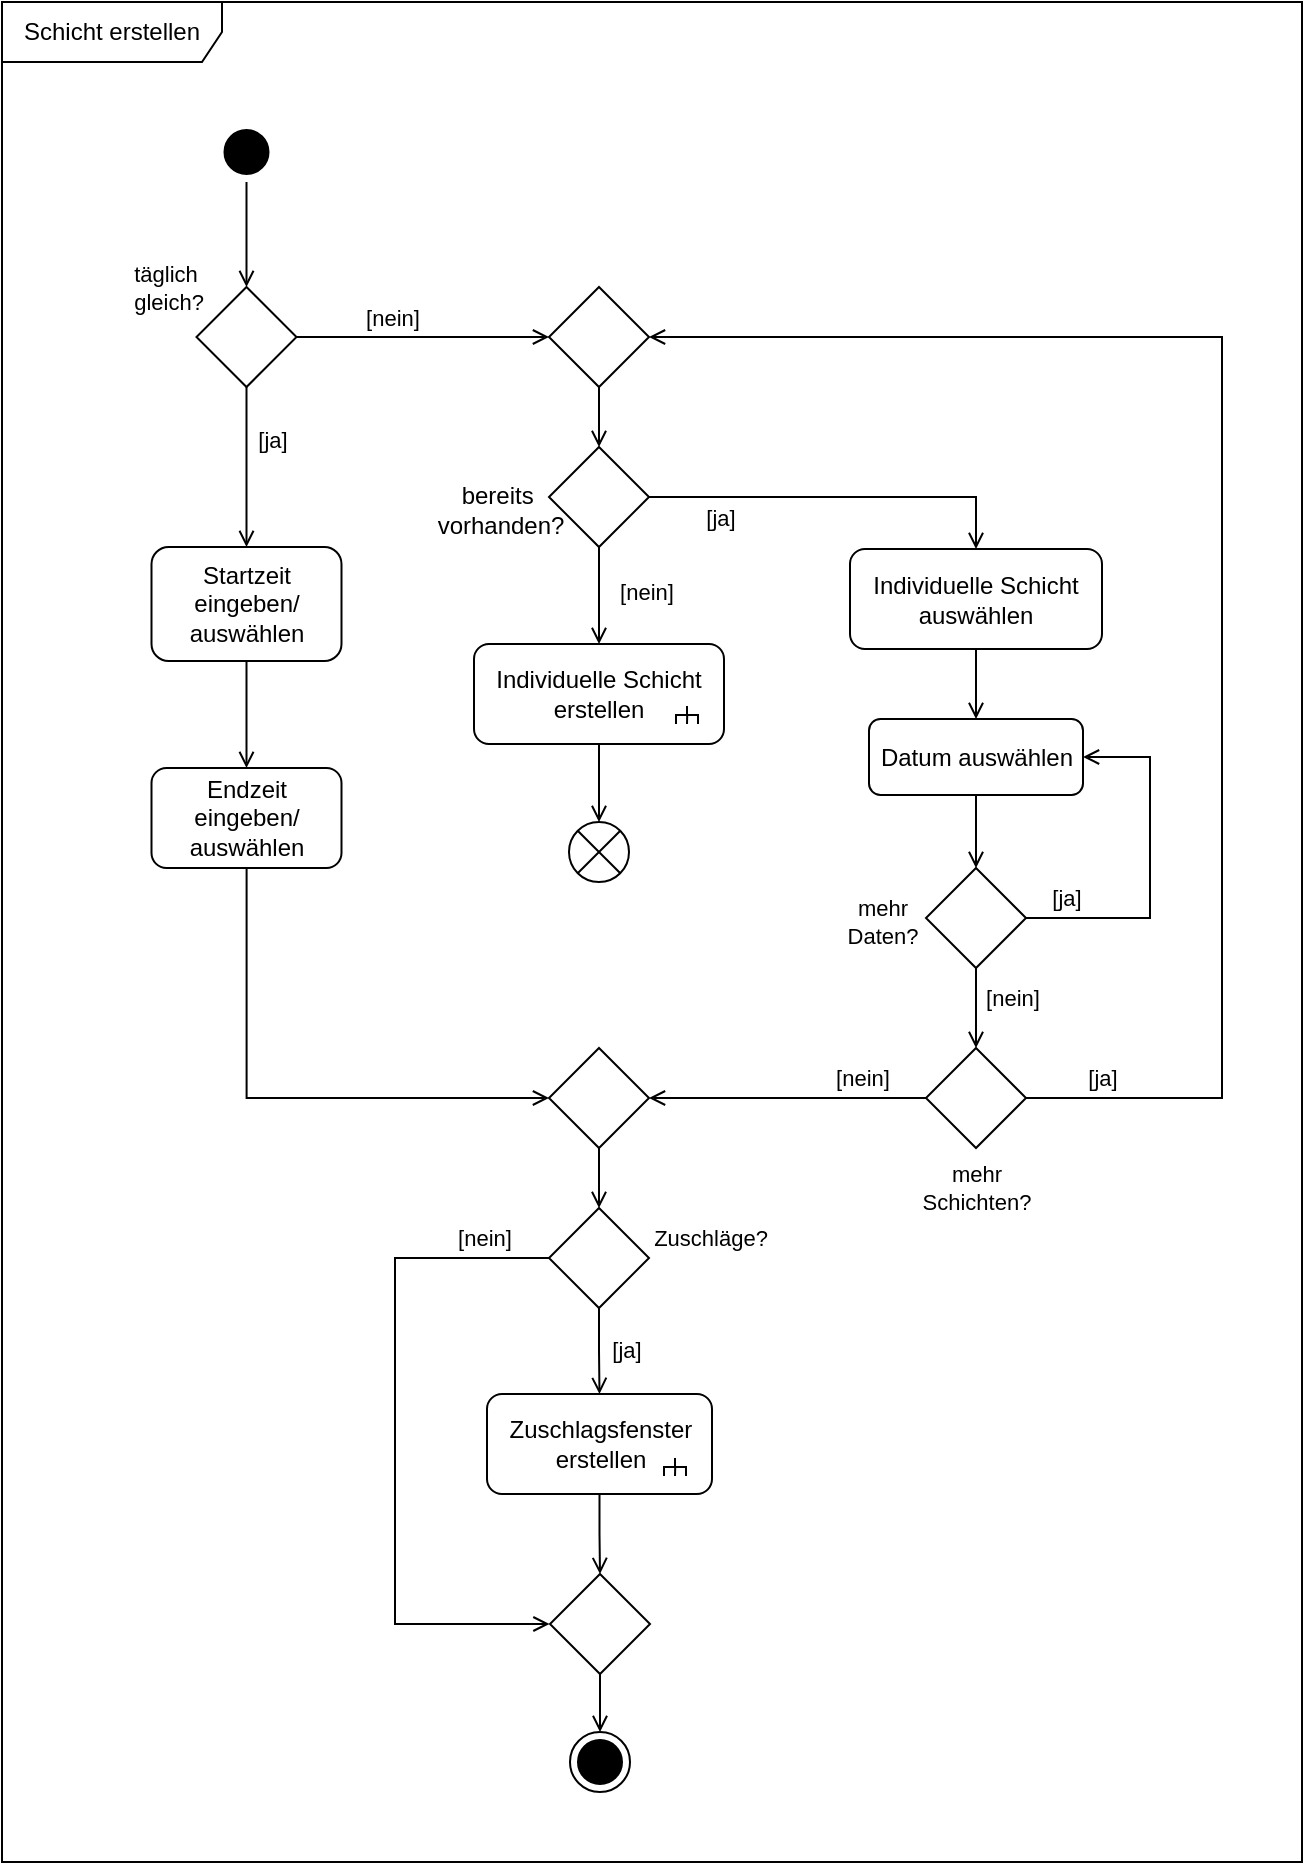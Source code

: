 <mxfile version="24.4.4" type="github">
  <diagram name="Seite-1" id="4aI5iQrW-32EisGDl4U3">
    <mxGraphModel dx="1221" dy="618" grid="1" gridSize="10" guides="1" tooltips="1" connect="1" arrows="1" fold="1" page="1" pageScale="1" pageWidth="1169" pageHeight="1654" math="0" shadow="0">
      <root>
        <mxCell id="0" />
        <mxCell id="1" parent="0" />
        <mxCell id="MSXfOfwsJ8HtmmGnG7qN-71" value="mehr&lt;div&gt;Schichten?&lt;/div&gt;" style="text;html=1;align=center;verticalAlign=middle;resizable=0;points=[];autosize=1;strokeColor=none;fillColor=none;fontFamily=Helvetica;fontSize=11;fontColor=default;labelBackgroundColor=default;" vertex="1" parent="1">
          <mxGeometry x="627" y="583" width="80" height="40" as="geometry" />
        </mxCell>
        <mxCell id="MSXfOfwsJ8HtmmGnG7qN-2" value="Schicht erstellen" style="shape=umlFrame;whiteSpace=wrap;html=1;pointerEvents=0;width=110;height=30;" vertex="1" parent="1">
          <mxGeometry x="180" y="10" width="650" height="930" as="geometry" />
        </mxCell>
        <mxCell id="MSXfOfwsJ8HtmmGnG7qN-3" style="edgeStyle=orthogonalEdgeStyle;rounded=0;orthogonalLoop=1;jettySize=auto;html=1;endArrow=open;endFill=0;" edge="1" parent="1" source="MSXfOfwsJ8HtmmGnG7qN-4" target="MSXfOfwsJ8HtmmGnG7qN-9">
          <mxGeometry relative="1" as="geometry" />
        </mxCell>
        <mxCell id="MSXfOfwsJ8HtmmGnG7qN-4" value="" style="ellipse;html=1;shape=startState;fillColor=#000000;strokeColor=#000000;" vertex="1" parent="1">
          <mxGeometry x="287.25" y="70" width="30" height="30" as="geometry" />
        </mxCell>
        <mxCell id="MSXfOfwsJ8HtmmGnG7qN-5" style="edgeStyle=orthogonalEdgeStyle;rounded=0;orthogonalLoop=1;jettySize=auto;html=1;entryX=0.5;entryY=0;entryDx=0;entryDy=0;endArrow=open;endFill=0;" edge="1" parent="1" source="MSXfOfwsJ8HtmmGnG7qN-6" target="MSXfOfwsJ8HtmmGnG7qN-12">
          <mxGeometry relative="1" as="geometry" />
        </mxCell>
        <mxCell id="MSXfOfwsJ8HtmmGnG7qN-6" value="Startzeit eingeben/ auswählen" style="rounded=1;whiteSpace=wrap;html=1;" vertex="1" parent="1">
          <mxGeometry x="254.75" y="282.5" width="95" height="57" as="geometry" />
        </mxCell>
        <mxCell id="MSXfOfwsJ8HtmmGnG7qN-7" style="edgeStyle=orthogonalEdgeStyle;rounded=0;orthogonalLoop=1;jettySize=auto;html=1;entryX=0.5;entryY=0;entryDx=0;entryDy=0;endArrow=open;endFill=0;" edge="1" parent="1" source="MSXfOfwsJ8HtmmGnG7qN-9" target="MSXfOfwsJ8HtmmGnG7qN-6">
          <mxGeometry relative="1" as="geometry" />
        </mxCell>
        <mxCell id="MSXfOfwsJ8HtmmGnG7qN-8" style="edgeStyle=orthogonalEdgeStyle;rounded=0;orthogonalLoop=1;jettySize=auto;html=1;entryX=0;entryY=0.5;entryDx=0;entryDy=0;endArrow=open;endFill=0;" edge="1" parent="1" source="MSXfOfwsJ8HtmmGnG7qN-9" target="MSXfOfwsJ8HtmmGnG7qN-43">
          <mxGeometry relative="1" as="geometry">
            <mxPoint x="584.643" y="240.67" as="targetPoint" />
          </mxGeometry>
        </mxCell>
        <mxCell id="MSXfOfwsJ8HtmmGnG7qN-9" value="" style="rhombus;whiteSpace=wrap;html=1;" vertex="1" parent="1">
          <mxGeometry x="277.25" y="152.5" width="50" height="50" as="geometry" />
        </mxCell>
        <mxCell id="MSXfOfwsJ8HtmmGnG7qN-10" value="täglich&amp;nbsp;&lt;div style=&quot;font-size: 11px;&quot;&gt;gleich?&lt;/div&gt;" style="text;html=1;align=center;verticalAlign=middle;resizable=0;points=[];autosize=1;strokeColor=none;fillColor=none;fontSize=11;" vertex="1" parent="1">
          <mxGeometry x="233" y="132.5" width="60" height="40" as="geometry" />
        </mxCell>
        <mxCell id="MSXfOfwsJ8HtmmGnG7qN-68" style="edgeStyle=orthogonalEdgeStyle;rounded=0;orthogonalLoop=1;jettySize=auto;html=1;strokeColor=default;align=center;verticalAlign=middle;fontFamily=Helvetica;fontSize=11;fontColor=default;labelBackgroundColor=default;endArrow=open;endFill=0;entryX=0.5;entryY=0;entryDx=0;entryDy=0;" edge="1" parent="1" source="MSXfOfwsJ8HtmmGnG7qN-77" target="MSXfOfwsJ8HtmmGnG7qN-17">
          <mxGeometry relative="1" as="geometry">
            <mxPoint x="302" y="457" as="targetPoint" />
          </mxGeometry>
        </mxCell>
        <mxCell id="MSXfOfwsJ8HtmmGnG7qN-12" value="Endzeit eingeben/ auswählen" style="rounded=1;whiteSpace=wrap;html=1;" vertex="1" parent="1">
          <mxGeometry x="254.75" y="393" width="95" height="50" as="geometry" />
        </mxCell>
        <mxCell id="MSXfOfwsJ8HtmmGnG7qN-79" style="edgeStyle=orthogonalEdgeStyle;rounded=0;orthogonalLoop=1;jettySize=auto;html=1;entryX=0.5;entryY=0;entryDx=0;entryDy=0;strokeColor=default;align=center;verticalAlign=middle;fontFamily=Helvetica;fontSize=11;fontColor=default;labelBackgroundColor=default;endArrow=open;endFill=0;" edge="1" parent="1" source="MSXfOfwsJ8HtmmGnG7qN-14" target="MSXfOfwsJ8HtmmGnG7qN-70">
          <mxGeometry relative="1" as="geometry" />
        </mxCell>
        <mxCell id="MSXfOfwsJ8HtmmGnG7qN-14" value="Zuschlagsf&lt;span style=&quot;background-color: initial;&quot;&gt;enster erstellen&lt;/span&gt;" style="rounded=1;whiteSpace=wrap;html=1;" vertex="1" parent="1">
          <mxGeometry x="422.5" y="706" width="112.5" height="50" as="geometry" />
        </mxCell>
        <mxCell id="MSXfOfwsJ8HtmmGnG7qN-15" style="edgeStyle=orthogonalEdgeStyle;rounded=0;orthogonalLoop=1;jettySize=auto;html=1;entryX=0.5;entryY=0;entryDx=0;entryDy=0;endArrow=open;endFill=0;exitX=0.5;exitY=1;exitDx=0;exitDy=0;" edge="1" parent="1" source="MSXfOfwsJ8HtmmGnG7qN-17" target="MSXfOfwsJ8HtmmGnG7qN-14">
          <mxGeometry relative="1" as="geometry" />
        </mxCell>
        <mxCell id="MSXfOfwsJ8HtmmGnG7qN-16" style="edgeStyle=orthogonalEdgeStyle;rounded=0;orthogonalLoop=1;jettySize=auto;html=1;entryX=0;entryY=0.5;entryDx=0;entryDy=0;endArrow=open;endFill=0;" edge="1" parent="1" source="MSXfOfwsJ8HtmmGnG7qN-17">
          <mxGeometry relative="1" as="geometry">
            <Array as="points">
              <mxPoint x="376.5" y="638" />
              <mxPoint x="376.5" y="821" />
            </Array>
            <mxPoint x="453.75" y="821" as="targetPoint" />
          </mxGeometry>
        </mxCell>
        <mxCell id="MSXfOfwsJ8HtmmGnG7qN-17" value="" style="rhombus;whiteSpace=wrap;html=1;" vertex="1" parent="1">
          <mxGeometry x="453.5" y="613" width="50" height="50" as="geometry" />
        </mxCell>
        <mxCell id="MSXfOfwsJ8HtmmGnG7qN-18" style="edgeStyle=orthogonalEdgeStyle;rounded=0;orthogonalLoop=1;jettySize=auto;html=1;exitX=0.5;exitY=1;exitDx=0;exitDy=0;entryX=0.5;entryY=0;entryDx=0;entryDy=0;strokeColor=default;align=center;verticalAlign=middle;fontFamily=Helvetica;fontSize=11;fontColor=default;labelBackgroundColor=default;endArrow=open;endFill=0;" edge="1" parent="1" source="MSXfOfwsJ8HtmmGnG7qN-19" target="MSXfOfwsJ8HtmmGnG7qN-35">
          <mxGeometry relative="1" as="geometry" />
        </mxCell>
        <mxCell id="MSXfOfwsJ8HtmmGnG7qN-19" value="Individuelle Schicht erstellen" style="rounded=1;whiteSpace=wrap;html=1;" vertex="1" parent="1">
          <mxGeometry x="416" y="331" width="125" height="50" as="geometry" />
        </mxCell>
        <mxCell id="MSXfOfwsJ8HtmmGnG7qN-20" value="Zu&lt;span style=&quot;background-color: initial;&quot;&gt;schläge?&lt;/span&gt;" style="text;html=1;align=center;verticalAlign=middle;resizable=0;points=[];autosize=1;strokeColor=none;fillColor=none;fontSize=11;" vertex="1" parent="1">
          <mxGeometry x="493.5" y="613" width="80" height="30" as="geometry" />
        </mxCell>
        <mxCell id="MSXfOfwsJ8HtmmGnG7qN-21" value="[nein]" style="text;html=1;align=center;verticalAlign=middle;resizable=0;points=[];autosize=1;strokeColor=none;fillColor=none;fontSize=11;" vertex="1" parent="1">
          <mxGeometry x="349.5" y="152.5" width="50" height="30" as="geometry" />
        </mxCell>
        <mxCell id="MSXfOfwsJ8HtmmGnG7qN-22" value="[ja]" style="text;html=1;align=center;verticalAlign=middle;resizable=0;points=[];autosize=1;strokeColor=none;fillColor=none;fontSize=11;" vertex="1" parent="1">
          <mxGeometry x="295" y="213.5" width="40" height="30" as="geometry" />
        </mxCell>
        <mxCell id="MSXfOfwsJ8HtmmGnG7qN-23" value="" style="ellipse;html=1;shape=endState;fillColor=strokeColor;" vertex="1" parent="1">
          <mxGeometry x="464" y="875" width="30" height="30" as="geometry" />
        </mxCell>
        <mxCell id="MSXfOfwsJ8HtmmGnG7qN-24" value="[ja]" style="text;html=1;align=center;verticalAlign=middle;resizable=0;points=[];autosize=1;strokeColor=none;fillColor=none;fontSize=11;" vertex="1" parent="1">
          <mxGeometry x="471.5" y="669" width="40" height="30" as="geometry" />
        </mxCell>
        <mxCell id="MSXfOfwsJ8HtmmGnG7qN-25" value="[nein]" style="text;html=1;align=center;verticalAlign=middle;resizable=0;points=[];autosize=1;strokeColor=none;fillColor=none;fontSize=11;" vertex="1" parent="1">
          <mxGeometry x="395.5" y="613" width="50" height="30" as="geometry" />
        </mxCell>
        <mxCell id="MSXfOfwsJ8HtmmGnG7qN-26" style="edgeStyle=orthogonalEdgeStyle;rounded=0;orthogonalLoop=1;jettySize=auto;html=1;entryX=0.5;entryY=0;entryDx=0;entryDy=0;endArrow=open;endFill=0;exitX=0.5;exitY=1;exitDx=0;exitDy=0;" edge="1" parent="1" source="MSXfOfwsJ8HtmmGnG7qN-27" target="MSXfOfwsJ8HtmmGnG7qN-28">
          <mxGeometry relative="1" as="geometry">
            <mxPoint x="586.48" y="554" as="sourcePoint" />
          </mxGeometry>
        </mxCell>
        <mxCell id="MSXfOfwsJ8HtmmGnG7qN-27" value="Individuelle Schicht auswählen" style="rounded=1;whiteSpace=wrap;html=1;" vertex="1" parent="1">
          <mxGeometry x="604" y="283.5" width="126" height="50" as="geometry" />
        </mxCell>
        <mxCell id="MSXfOfwsJ8HtmmGnG7qN-50" style="edgeStyle=orthogonalEdgeStyle;rounded=0;orthogonalLoop=1;jettySize=auto;html=1;entryX=0.5;entryY=0;entryDx=0;entryDy=0;strokeColor=default;align=center;verticalAlign=middle;fontFamily=Helvetica;fontSize=11;fontColor=default;labelBackgroundColor=default;endArrow=open;endFill=0;" edge="1" parent="1" source="MSXfOfwsJ8HtmmGnG7qN-28" target="MSXfOfwsJ8HtmmGnG7qN-44">
          <mxGeometry relative="1" as="geometry" />
        </mxCell>
        <mxCell id="MSXfOfwsJ8HtmmGnG7qN-28" value="Datum auswählen" style="rounded=1;whiteSpace=wrap;html=1;" vertex="1" parent="1">
          <mxGeometry x="613.5" y="368.5" width="107" height="38" as="geometry" />
        </mxCell>
        <mxCell id="MSXfOfwsJ8HtmmGnG7qN-30" value="" style="strokeWidth=1;html=1;shape=mxgraph.flowchart.annotation_2;align=left;labelPosition=right;pointerEvents=1;rotation=90;" vertex="1" parent="1">
          <mxGeometry x="518" y="361" width="9" height="11" as="geometry" />
        </mxCell>
        <mxCell id="MSXfOfwsJ8HtmmGnG7qN-31" value="" style="endArrow=none;html=1;rounded=0;entryX=0.519;entryY=0.49;entryDx=0;entryDy=0;entryPerimeter=0;exitX=1;exitY=0.5;exitDx=0;exitDy=0;exitPerimeter=0;strokeWidth=1;" edge="1" parent="1" source="MSXfOfwsJ8HtmmGnG7qN-30" target="MSXfOfwsJ8HtmmGnG7qN-30">
          <mxGeometry width="50" height="50" relative="1" as="geometry">
            <mxPoint x="102.5" y="544" as="sourcePoint" />
            <mxPoint x="165.5" y="574" as="targetPoint" />
          </mxGeometry>
        </mxCell>
        <mxCell id="MSXfOfwsJ8HtmmGnG7qN-35" value="" style="shape=sumEllipse;perimeter=ellipsePerimeter;html=1;backgroundOutline=1;fontFamily=Helvetica;fontSize=11;fontColor=default;labelBackgroundColor=default;" vertex="1" parent="1">
          <mxGeometry x="463.5" y="420" width="30" height="30" as="geometry" />
        </mxCell>
        <mxCell id="MSXfOfwsJ8HtmmGnG7qN-41" style="edgeStyle=orthogonalEdgeStyle;rounded=0;orthogonalLoop=1;jettySize=auto;html=1;entryX=0.5;entryY=0;entryDx=0;entryDy=0;endArrow=open;endFill=0;exitX=1;exitY=0.5;exitDx=0;exitDy=0;" edge="1" parent="1" source="MSXfOfwsJ8HtmmGnG7qN-39" target="MSXfOfwsJ8HtmmGnG7qN-27">
          <mxGeometry relative="1" as="geometry">
            <mxPoint x="503.5" y="263.5" as="sourcePoint" />
          </mxGeometry>
        </mxCell>
        <mxCell id="MSXfOfwsJ8HtmmGnG7qN-57" style="edgeStyle=orthogonalEdgeStyle;rounded=0;orthogonalLoop=1;jettySize=auto;html=1;entryX=0.5;entryY=0;entryDx=0;entryDy=0;strokeColor=default;align=center;verticalAlign=middle;fontFamily=Helvetica;fontSize=11;fontColor=default;labelBackgroundColor=default;endArrow=open;endFill=0;" edge="1" parent="1" source="MSXfOfwsJ8HtmmGnG7qN-39" target="MSXfOfwsJ8HtmmGnG7qN-19">
          <mxGeometry relative="1" as="geometry" />
        </mxCell>
        <mxCell id="MSXfOfwsJ8HtmmGnG7qN-39" value="" style="rhombus;whiteSpace=wrap;html=1;" vertex="1" parent="1">
          <mxGeometry x="453.5" y="232.5" width="50" height="50" as="geometry" />
        </mxCell>
        <mxCell id="MSXfOfwsJ8HtmmGnG7qN-55" style="edgeStyle=orthogonalEdgeStyle;rounded=0;orthogonalLoop=1;jettySize=auto;html=1;entryX=0.5;entryY=0;entryDx=0;entryDy=0;strokeColor=default;align=center;verticalAlign=middle;fontFamily=Helvetica;fontSize=11;fontColor=default;labelBackgroundColor=default;endArrow=open;endFill=0;" edge="1" parent="1" source="MSXfOfwsJ8HtmmGnG7qN-43" target="MSXfOfwsJ8HtmmGnG7qN-39">
          <mxGeometry relative="1" as="geometry" />
        </mxCell>
        <mxCell id="MSXfOfwsJ8HtmmGnG7qN-43" value="" style="rhombus;whiteSpace=wrap;html=1;fontFamily=Helvetica;fontSize=11;fontColor=default;labelBackgroundColor=default;" vertex="1" parent="1">
          <mxGeometry x="453.5" y="152.5" width="50" height="50" as="geometry" />
        </mxCell>
        <mxCell id="MSXfOfwsJ8HtmmGnG7qN-51" style="edgeStyle=orthogonalEdgeStyle;rounded=0;orthogonalLoop=1;jettySize=auto;html=1;entryX=1;entryY=0.5;entryDx=0;entryDy=0;strokeColor=default;align=center;verticalAlign=middle;fontFamily=Helvetica;fontSize=11;fontColor=default;labelBackgroundColor=default;endArrow=open;endFill=0;" edge="1" parent="1" source="MSXfOfwsJ8HtmmGnG7qN-44" target="MSXfOfwsJ8HtmmGnG7qN-28">
          <mxGeometry relative="1" as="geometry">
            <Array as="points">
              <mxPoint x="754" y="468" />
              <mxPoint x="754" y="388" />
            </Array>
          </mxGeometry>
        </mxCell>
        <mxCell id="MSXfOfwsJ8HtmmGnG7qN-53" style="edgeStyle=orthogonalEdgeStyle;rounded=0;orthogonalLoop=1;jettySize=auto;html=1;entryX=0.5;entryY=0;entryDx=0;entryDy=0;strokeColor=default;align=center;verticalAlign=middle;fontFamily=Helvetica;fontSize=11;fontColor=default;labelBackgroundColor=default;endArrow=open;endFill=0;" edge="1" parent="1" source="MSXfOfwsJ8HtmmGnG7qN-44" target="MSXfOfwsJ8HtmmGnG7qN-52">
          <mxGeometry relative="1" as="geometry" />
        </mxCell>
        <mxCell id="MSXfOfwsJ8HtmmGnG7qN-44" value="" style="rhombus;whiteSpace=wrap;html=1;fontFamily=Helvetica;fontSize=11;fontColor=default;labelBackgroundColor=default;" vertex="1" parent="1">
          <mxGeometry x="642" y="443" width="50" height="50" as="geometry" />
        </mxCell>
        <mxCell id="MSXfOfwsJ8HtmmGnG7qN-45" value="bereits&amp;nbsp;&lt;div&gt;vorhanden?&lt;/div&gt;" style="text;html=1;align=center;verticalAlign=middle;resizable=0;points=[];autosize=1;strokeColor=none;fillColor=none;" vertex="1" parent="1">
          <mxGeometry x="383.5" y="243.5" width="90" height="40" as="geometry" />
        </mxCell>
        <mxCell id="MSXfOfwsJ8HtmmGnG7qN-48" value="[nein]" style="text;html=1;align=center;verticalAlign=middle;resizable=0;points=[];autosize=1;strokeColor=none;fillColor=none;fontFamily=Helvetica;fontSize=11;fontColor=default;labelBackgroundColor=default;" vertex="1" parent="1">
          <mxGeometry x="477" y="289.5" width="50" height="30" as="geometry" />
        </mxCell>
        <mxCell id="MSXfOfwsJ8HtmmGnG7qN-49" value="[ja]" style="text;html=1;align=center;verticalAlign=middle;resizable=0;points=[];autosize=1;strokeColor=none;fillColor=none;fontFamily=Helvetica;fontSize=11;fontColor=default;labelBackgroundColor=default;" vertex="1" parent="1">
          <mxGeometry x="518.5" y="252.5" width="40" height="30" as="geometry" />
        </mxCell>
        <mxCell id="MSXfOfwsJ8HtmmGnG7qN-54" style="edgeStyle=orthogonalEdgeStyle;rounded=0;orthogonalLoop=1;jettySize=auto;html=1;entryX=1;entryY=0.5;entryDx=0;entryDy=0;strokeColor=default;align=center;verticalAlign=middle;fontFamily=Helvetica;fontSize=11;fontColor=default;labelBackgroundColor=default;endArrow=open;endFill=0;" edge="1" parent="1" source="MSXfOfwsJ8HtmmGnG7qN-52" target="MSXfOfwsJ8HtmmGnG7qN-43">
          <mxGeometry relative="1" as="geometry">
            <Array as="points">
              <mxPoint x="790" y="558" />
              <mxPoint x="790" y="178" />
            </Array>
          </mxGeometry>
        </mxCell>
        <mxCell id="MSXfOfwsJ8HtmmGnG7qN-52" value="" style="rhombus;whiteSpace=wrap;html=1;fontFamily=Helvetica;fontSize=11;fontColor=default;labelBackgroundColor=default;" vertex="1" parent="1">
          <mxGeometry x="642" y="533" width="50" height="50" as="geometry" />
        </mxCell>
        <mxCell id="MSXfOfwsJ8HtmmGnG7qN-59" value="mehr&lt;div&gt;Daten?&lt;/div&gt;" style="text;html=1;align=center;verticalAlign=middle;resizable=0;points=[];autosize=1;strokeColor=none;fillColor=none;fontFamily=Helvetica;fontSize=11;fontColor=default;labelBackgroundColor=default;" vertex="1" parent="1">
          <mxGeometry x="590" y="450" width="60" height="40" as="geometry" />
        </mxCell>
        <mxCell id="MSXfOfwsJ8HtmmGnG7qN-60" value="[ja]" style="text;html=1;align=center;verticalAlign=middle;resizable=0;points=[];autosize=1;strokeColor=none;fillColor=none;fontFamily=Helvetica;fontSize=11;fontColor=default;labelBackgroundColor=default;" vertex="1" parent="1">
          <mxGeometry x="692" y="443" width="40" height="30" as="geometry" />
        </mxCell>
        <mxCell id="MSXfOfwsJ8HtmmGnG7qN-61" value="[nein]" style="text;html=1;align=center;verticalAlign=middle;resizable=0;points=[];autosize=1;strokeColor=none;fillColor=none;fontFamily=Helvetica;fontSize=11;fontColor=default;labelBackgroundColor=default;" vertex="1" parent="1">
          <mxGeometry x="659.5" y="493" width="50" height="30" as="geometry" />
        </mxCell>
        <mxCell id="MSXfOfwsJ8HtmmGnG7qN-66" style="edgeStyle=orthogonalEdgeStyle;rounded=0;orthogonalLoop=1;jettySize=auto;html=1;entryX=1;entryY=0.5;entryDx=0;entryDy=0;strokeColor=default;align=center;verticalAlign=middle;fontFamily=Helvetica;fontSize=11;fontColor=default;labelBackgroundColor=default;endArrow=open;endFill=0;" edge="1" parent="1" source="MSXfOfwsJ8HtmmGnG7qN-52" target="MSXfOfwsJ8HtmmGnG7qN-77">
          <mxGeometry relative="1" as="geometry" />
        </mxCell>
        <mxCell id="MSXfOfwsJ8HtmmGnG7qN-80" style="edgeStyle=orthogonalEdgeStyle;rounded=0;orthogonalLoop=1;jettySize=auto;html=1;entryX=0.5;entryY=0;entryDx=0;entryDy=0;strokeColor=default;align=center;verticalAlign=middle;fontFamily=Helvetica;fontSize=11;fontColor=default;labelBackgroundColor=default;endArrow=open;endFill=0;" edge="1" parent="1" source="MSXfOfwsJ8HtmmGnG7qN-70" target="MSXfOfwsJ8HtmmGnG7qN-23">
          <mxGeometry relative="1" as="geometry" />
        </mxCell>
        <mxCell id="MSXfOfwsJ8HtmmGnG7qN-70" value="" style="rhombus;whiteSpace=wrap;html=1;fontFamily=Helvetica;fontSize=11;fontColor=default;labelBackgroundColor=default;" vertex="1" parent="1">
          <mxGeometry x="454" y="796" width="50" height="50" as="geometry" />
        </mxCell>
        <mxCell id="MSXfOfwsJ8HtmmGnG7qN-72" value="[ja]" style="text;html=1;align=center;verticalAlign=middle;resizable=0;points=[];autosize=1;strokeColor=none;fillColor=none;fontFamily=Helvetica;fontSize=11;fontColor=default;labelBackgroundColor=default;" vertex="1" parent="1">
          <mxGeometry x="710" y="533" width="40" height="30" as="geometry" />
        </mxCell>
        <mxCell id="MSXfOfwsJ8HtmmGnG7qN-73" value="[nein]" style="text;html=1;align=center;verticalAlign=middle;resizable=0;points=[];autosize=1;strokeColor=none;fillColor=none;fontFamily=Helvetica;fontSize=11;fontColor=default;labelBackgroundColor=default;" vertex="1" parent="1">
          <mxGeometry x="585" y="533" width="50" height="30" as="geometry" />
        </mxCell>
        <mxCell id="MSXfOfwsJ8HtmmGnG7qN-74" value="" style="strokeWidth=1;html=1;shape=mxgraph.flowchart.annotation_2;align=left;labelPosition=right;pointerEvents=1;rotation=90;fontFamily=Helvetica;fontSize=11;fontColor=default;labelBackgroundColor=default;" vertex="1" parent="1">
          <mxGeometry x="512" y="737" width="9" height="11" as="geometry" />
        </mxCell>
        <mxCell id="MSXfOfwsJ8HtmmGnG7qN-75" value="" style="endArrow=none;html=1;rounded=0;entryX=0.519;entryY=0.49;entryDx=0;entryDy=0;entryPerimeter=0;exitX=1;exitY=0.5;exitDx=0;exitDy=0;exitPerimeter=0;strokeWidth=1;strokeColor=default;align=center;verticalAlign=middle;fontFamily=Helvetica;fontSize=11;fontColor=default;labelBackgroundColor=default;edgeStyle=orthogonalEdgeStyle;" edge="1" source="MSXfOfwsJ8HtmmGnG7qN-74" target="MSXfOfwsJ8HtmmGnG7qN-74" parent="1">
          <mxGeometry width="50" height="50" relative="1" as="geometry">
            <mxPoint x="-101" y="828.5" as="sourcePoint" />
            <mxPoint x="-38" y="858.5" as="targetPoint" />
          </mxGeometry>
        </mxCell>
        <mxCell id="MSXfOfwsJ8HtmmGnG7qN-76" value="" style="edgeStyle=orthogonalEdgeStyle;rounded=0;orthogonalLoop=1;jettySize=auto;html=1;strokeColor=default;align=center;verticalAlign=middle;fontFamily=Helvetica;fontSize=11;fontColor=default;labelBackgroundColor=default;endArrow=open;endFill=0;entryX=0;entryY=0.5;entryDx=0;entryDy=0;" edge="1" parent="1" source="MSXfOfwsJ8HtmmGnG7qN-12" target="MSXfOfwsJ8HtmmGnG7qN-77">
          <mxGeometry relative="1" as="geometry">
            <mxPoint x="350" y="508" as="sourcePoint" />
            <mxPoint x="477" y="658" as="targetPoint" />
            <Array as="points">
              <mxPoint x="302" y="558" />
            </Array>
          </mxGeometry>
        </mxCell>
        <mxCell id="MSXfOfwsJ8HtmmGnG7qN-77" value="" style="rhombus;whiteSpace=wrap;html=1;fontFamily=Helvetica;fontSize=11;fontColor=default;labelBackgroundColor=default;" vertex="1" parent="1">
          <mxGeometry x="453.5" y="533" width="50" height="50" as="geometry" />
        </mxCell>
      </root>
    </mxGraphModel>
  </diagram>
</mxfile>
